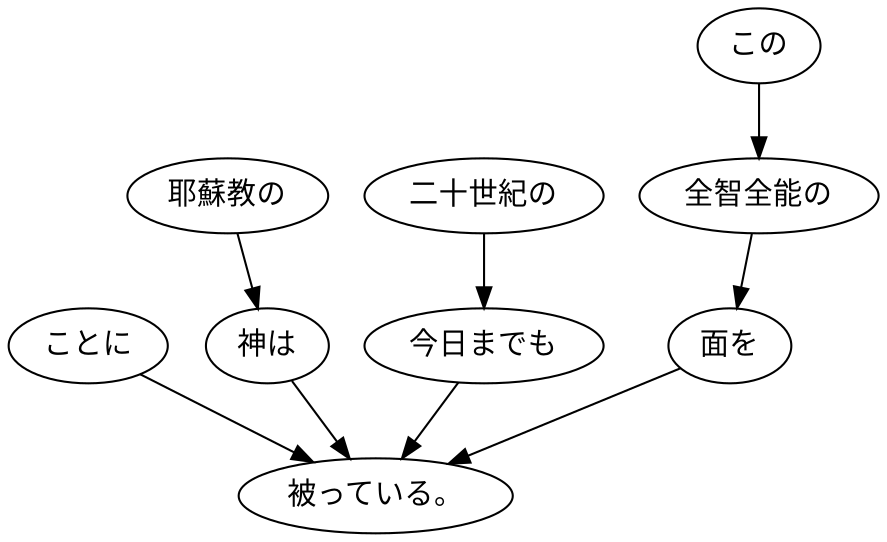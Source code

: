 digraph graph2761 {
	node0 [label="ことに"];
	node1 [label="耶蘇教の"];
	node2 [label="神は"];
	node3 [label="二十世紀の"];
	node4 [label="今日までも"];
	node5 [label="この"];
	node6 [label="全智全能の"];
	node7 [label="面を"];
	node8 [label="被っている。"];
	node0 -> node8;
	node1 -> node2;
	node2 -> node8;
	node3 -> node4;
	node4 -> node8;
	node5 -> node6;
	node6 -> node7;
	node7 -> node8;
}
